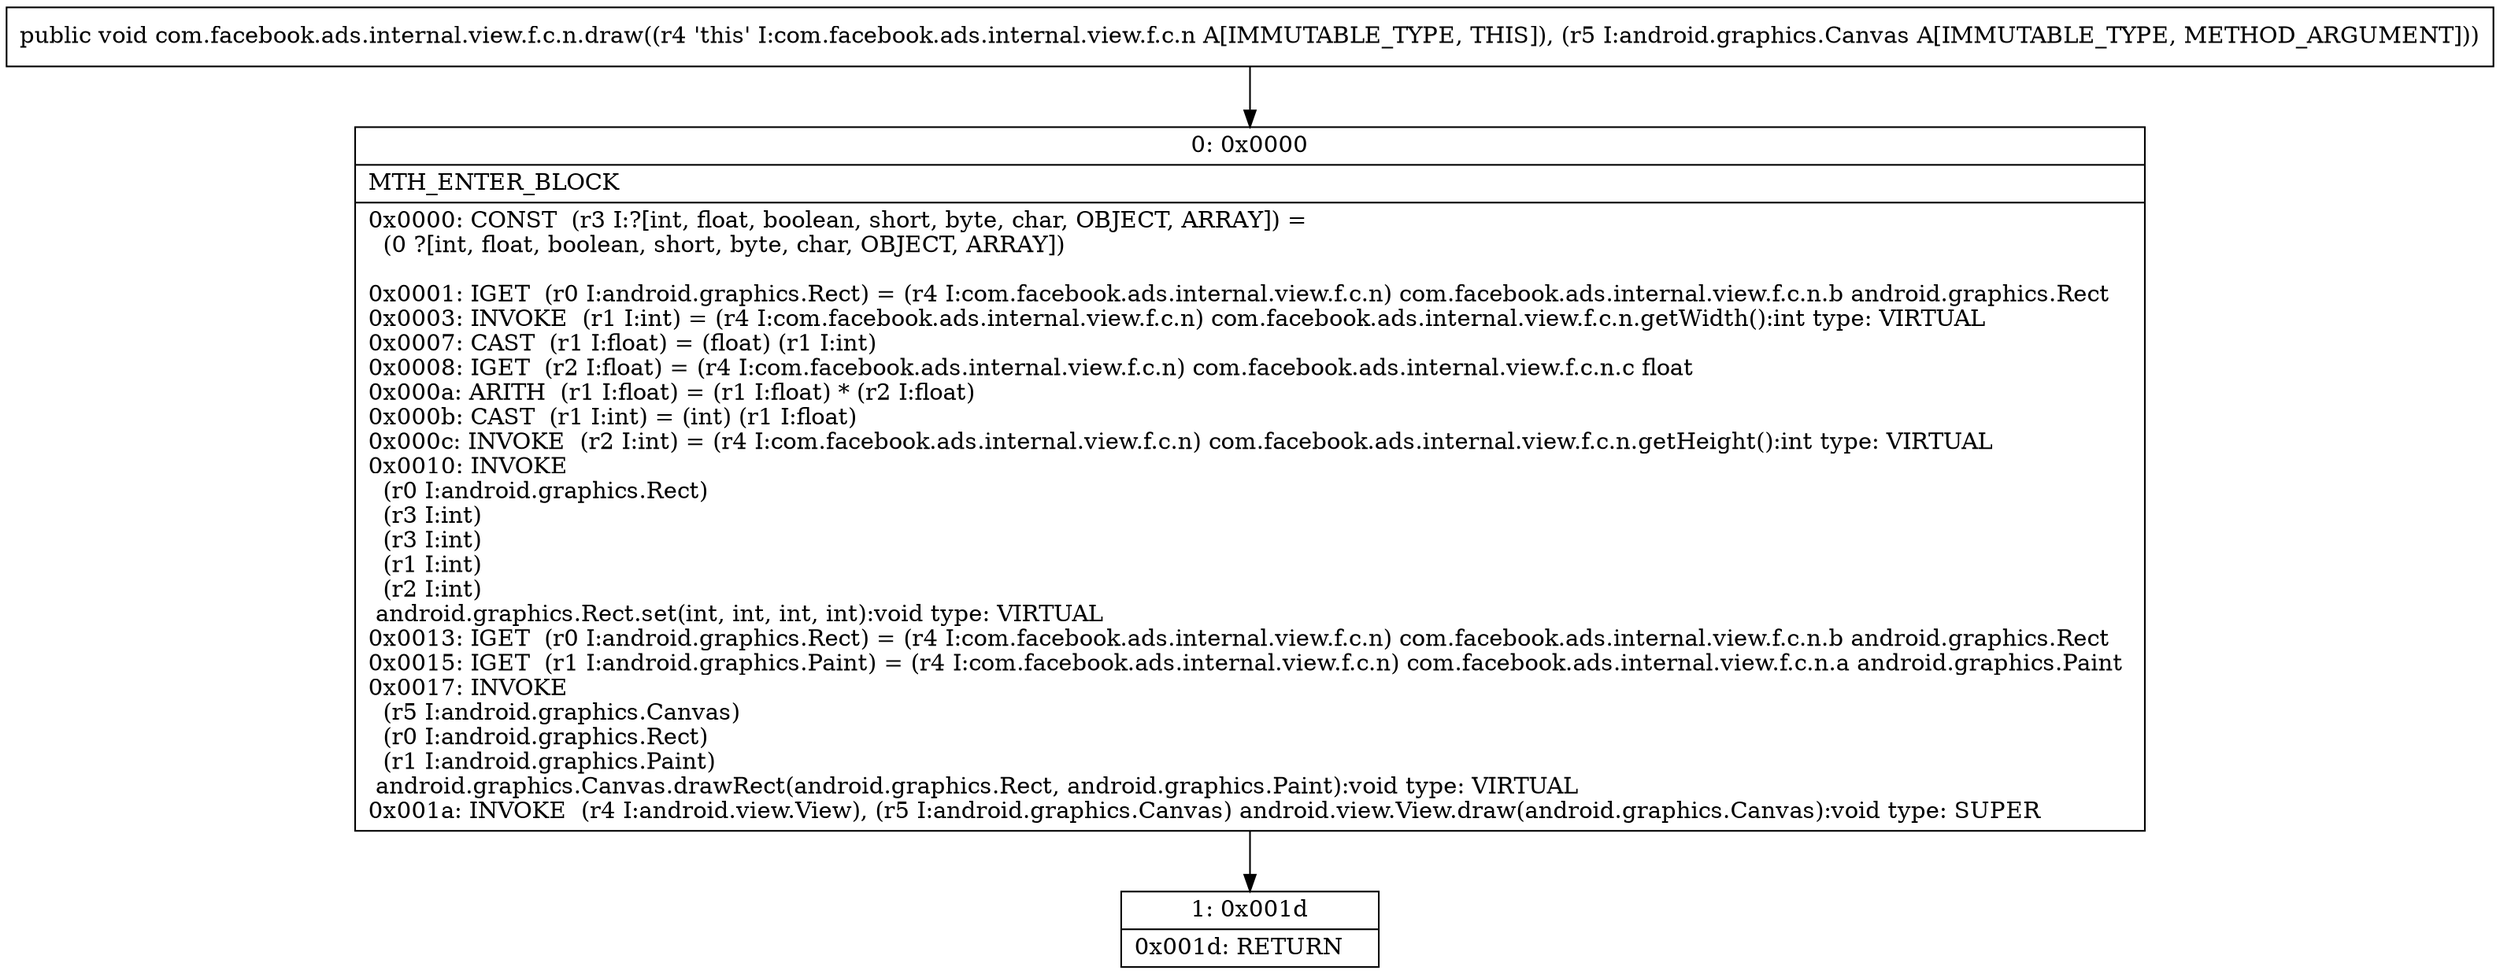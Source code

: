 digraph "CFG forcom.facebook.ads.internal.view.f.c.n.draw(Landroid\/graphics\/Canvas;)V" {
Node_0 [shape=record,label="{0\:\ 0x0000|MTH_ENTER_BLOCK\l|0x0000: CONST  (r3 I:?[int, float, boolean, short, byte, char, OBJECT, ARRAY]) = \l  (0 ?[int, float, boolean, short, byte, char, OBJECT, ARRAY])\l \l0x0001: IGET  (r0 I:android.graphics.Rect) = (r4 I:com.facebook.ads.internal.view.f.c.n) com.facebook.ads.internal.view.f.c.n.b android.graphics.Rect \l0x0003: INVOKE  (r1 I:int) = (r4 I:com.facebook.ads.internal.view.f.c.n) com.facebook.ads.internal.view.f.c.n.getWidth():int type: VIRTUAL \l0x0007: CAST  (r1 I:float) = (float) (r1 I:int) \l0x0008: IGET  (r2 I:float) = (r4 I:com.facebook.ads.internal.view.f.c.n) com.facebook.ads.internal.view.f.c.n.c float \l0x000a: ARITH  (r1 I:float) = (r1 I:float) * (r2 I:float) \l0x000b: CAST  (r1 I:int) = (int) (r1 I:float) \l0x000c: INVOKE  (r2 I:int) = (r4 I:com.facebook.ads.internal.view.f.c.n) com.facebook.ads.internal.view.f.c.n.getHeight():int type: VIRTUAL \l0x0010: INVOKE  \l  (r0 I:android.graphics.Rect)\l  (r3 I:int)\l  (r3 I:int)\l  (r1 I:int)\l  (r2 I:int)\l android.graphics.Rect.set(int, int, int, int):void type: VIRTUAL \l0x0013: IGET  (r0 I:android.graphics.Rect) = (r4 I:com.facebook.ads.internal.view.f.c.n) com.facebook.ads.internal.view.f.c.n.b android.graphics.Rect \l0x0015: IGET  (r1 I:android.graphics.Paint) = (r4 I:com.facebook.ads.internal.view.f.c.n) com.facebook.ads.internal.view.f.c.n.a android.graphics.Paint \l0x0017: INVOKE  \l  (r5 I:android.graphics.Canvas)\l  (r0 I:android.graphics.Rect)\l  (r1 I:android.graphics.Paint)\l android.graphics.Canvas.drawRect(android.graphics.Rect, android.graphics.Paint):void type: VIRTUAL \l0x001a: INVOKE  (r4 I:android.view.View), (r5 I:android.graphics.Canvas) android.view.View.draw(android.graphics.Canvas):void type: SUPER \l}"];
Node_1 [shape=record,label="{1\:\ 0x001d|0x001d: RETURN   \l}"];
MethodNode[shape=record,label="{public void com.facebook.ads.internal.view.f.c.n.draw((r4 'this' I:com.facebook.ads.internal.view.f.c.n A[IMMUTABLE_TYPE, THIS]), (r5 I:android.graphics.Canvas A[IMMUTABLE_TYPE, METHOD_ARGUMENT])) }"];
MethodNode -> Node_0;
Node_0 -> Node_1;
}

